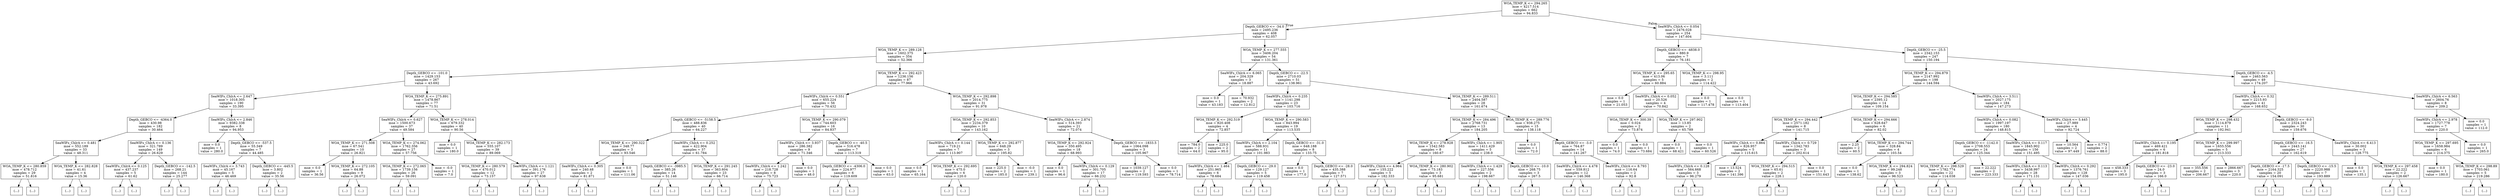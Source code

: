 digraph Tree {
node [shape=box] ;
0 [label="WOA_TEMP_K <= 294.265\nmse = 4217.514\nsamples = 662\nvalue = 94.833"] ;
1 [label="Depth_GEBCO <= -34.0\nmse = 2495.236\nsamples = 408\nvalue = 62.057"] ;
0 -> 1 [labeldistance=2.5, labelangle=45, headlabel="True"] ;
2 [label="WOA_TEMP_K <= 289.128\nmse = 1602.375\nsamples = 354\nvalue = 52.366"] ;
1 -> 2 ;
3 [label="Depth_GEBCO <= -101.0\nmse = 1429.153\nsamples = 267\nvalue = 43.692"] ;
2 -> 3 ;
4 [label="SeaWIFs_ChlrA <= 2.647\nmse = 1018.305\nsamples = 190\nvalue = 33.395"] ;
3 -> 4 ;
5 [label="Depth_GEBCO <= -4364.0\nmse = 430.98\nsamples = 182\nvalue = 30.464"] ;
4 -> 5 ;
6 [label="SeaWIFs_ChlrA <= 0.481\nmse = 552.189\nsamples = 33\nvalue = 48.311"] ;
5 -> 6 ;
7 [label="WOA_TEMP_K <= 280.859\nmse = 478.712\nsamples = 29\nvalue = 51.816"] ;
6 -> 7 ;
8 [label="(...)"] ;
7 -> 8 ;
33 [label="(...)"] ;
7 -> 33 ;
64 [label="WOA_TEMP_K <= 282.828\nmse = 41.61\nsamples = 4\nvalue = 15.36"] ;
6 -> 64 ;
65 [label="(...)"] ;
64 -> 65 ;
68 [label="(...)"] ;
64 -> 68 ;
69 [label="SeaWIFs_ChlrA <= 0.136\nmse = 321.789\nsamples = 149\nvalue = 26.629"] ;
5 -> 69 ;
70 [label="SeaWIFs_ChlrA <= 0.125\nmse = 437.237\nsamples = 5\nvalue = 61.62"] ;
69 -> 70 ;
71 [label="(...)"] ;
70 -> 71 ;
76 [label="(...)"] ;
70 -> 76 ;
79 [label="Depth_GEBCO <= -142.5\nmse = 268.21\nsamples = 144\nvalue = 25.277"] ;
69 -> 79 ;
80 [label="(...)"] ;
79 -> 80 ;
267 [label="(...)"] ;
79 -> 267 ;
294 [label="SeaWIFs_ChlrA <= 2.846\nmse = 9382.338\nsamples = 8\nvalue = 94.953"] ;
4 -> 294 ;
295 [label="mse = 0.0\nsamples = 1\nvalue = 280.0"] ;
294 -> 295 ;
296 [label="Depth_GEBCO <= -537.5\nmse = 55.349\nsamples = 7\nvalue = 44.485"] ;
294 -> 296 ;
297 [label="SeaWIFs_ChlrA <= 3.743\nmse = 45.167\nsamples = 5\nvalue = 46.469"] ;
296 -> 297 ;
298 [label="(...)"] ;
297 -> 298 ;
301 [label="(...)"] ;
297 -> 301 ;
302 [label="Depth_GEBCO <= -445.5\nmse = 3.802\nsamples = 2\nvalue = 35.56"] ;
296 -> 302 ;
303 [label="(...)"] ;
302 -> 303 ;
304 [label="(...)"] ;
302 -> 304 ;
305 [label="WOA_TEMP_K <= 275.891\nmse = 1478.867\nsamples = 77\nvalue = 71.51"] ;
3 -> 305 ;
306 [label="SeaWIFs_ChlrA <= 0.627\nmse = 1500.673\nsamples = 37\nvalue = 49.584"] ;
305 -> 306 ;
307 [label="WOA_TEMP_K <= 271.508\nmse = 67.541\nsamples = 10\nvalue = 26.821"] ;
306 -> 307 ;
308 [label="mse = 0.0\nsamples = 1\nvalue = 36.56"] ;
307 -> 308 ;
309 [label="WOA_TEMP_K <= 272.105\nmse = 64.88\nsamples = 9\nvalue = 26.072"] ;
307 -> 309 ;
310 [label="(...)"] ;
309 -> 310 ;
313 [label="(...)"] ;
309 -> 313 ;
314 [label="WOA_TEMP_K <= 274.062\nmse = 1762.356\nsamples = 27\nvalue = 57.756"] ;
306 -> 314 ;
315 [label="WOA_TEMP_K <= 272.065\nmse = 1739.156\nsamples = 26\nvalue = 59.091"] ;
314 -> 315 ;
316 [label="(...)"] ;
315 -> 316 ;
319 [label="(...)"] ;
315 -> 319 ;
324 [label="mse = -0.0\nsamples = 1\nvalue = 7.0"] ;
314 -> 324 ;
325 [label="WOA_TEMP_K <= 278.014\nmse = 679.332\nsamples = 40\nvalue = 90.56"] ;
305 -> 325 ;
326 [label="mse = 0.0\nsamples = 1\nvalue = 180.0"] ;
325 -> 326 ;
327 [label="WOA_TEMP_K <= 282.173\nmse = 555.107\nsamples = 39\nvalue = 89.069"] ;
325 -> 327 ;
328 [label="WOA_TEMP_K <= 280.579\nmse = 470.012\nsamples = 12\nvalue = 73.157"] ;
327 -> 328 ;
329 [label="(...)"] ;
328 -> 329 ;
334 [label="(...)"] ;
328 -> 334 ;
351 [label="SeaWIFs_ChlrA <= 1.121\nmse = 391.176\nsamples = 27\nvalue = 97.638"] ;
327 -> 351 ;
352 [label="(...)"] ;
351 -> 352 ;
355 [label="(...)"] ;
351 -> 355 ;
382 [label="WOA_TEMP_K <= 292.423\nmse = 1236.156\nsamples = 87\nvalue = 77.966"] ;
2 -> 382 ;
383 [label="SeaWIFs_ChlrA <= 0.551\nmse = 655.224\nsamples = 56\nvalue = 70.432"] ;
382 -> 383 ;
384 [label="Depth_GEBCO <= -5158.5\nmse = 488.836\nsamples = 40\nvalue = 64.227"] ;
383 -> 384 ;
385 [label="WOA_TEMP_K <= 290.322\nmse = 348.77\nsamples = 3\nvalue = 93.546"] ;
384 -> 385 ;
386 [label="SeaWIFs_ChlrA <= 0.305\nmse = 240.48\nsamples = 2\nvalue = 81.871"] ;
385 -> 386 ;
387 [label="(...)"] ;
386 -> 387 ;
388 [label="(...)"] ;
386 -> 388 ;
389 [label="mse = 0.0\nsamples = 1\nvalue = 111.06"] ;
385 -> 389 ;
390 [label="SeaWIFs_ChlrA <= 0.252\nmse = 422.904\nsamples = 37\nvalue = 61.784"] ;
384 -> 390 ;
391 [label="Depth_GEBCO <= -3985.5\nmse = 385.26\nsamples = 14\nvalue = 51.146"] ;
390 -> 391 ;
392 [label="(...)"] ;
391 -> 392 ;
405 [label="(...)"] ;
391 -> 405 ;
414 [label="WOA_TEMP_K <= 291.245\nmse = 363.604\nsamples = 23\nvalue = 66.714"] ;
390 -> 414 ;
415 [label="(...)"] ;
414 -> 415 ;
448 [label="(...)"] ;
414 -> 448 ;
455 [label="WOA_TEMP_K <= 290.079\nmse = 744.603\nsamples = 16\nvalue = 84.837"] ;
383 -> 455 ;
456 [label="SeaWIFs_ChlrA <= 3.937\nmse = 286.382\nsamples = 9\nvalue = 71.346"] ;
455 -> 456 ;
457 [label="SeaWIFs_ChlrA <= 1.242\nmse = 218.728\nsamples = 8\nvalue = 75.723"] ;
456 -> 457 ;
458 [label="(...)"] ;
457 -> 458 ;
459 [label="(...)"] ;
457 -> 459 ;
468 [label="mse = 0.0\nsamples = 1\nvalue = 48.0"] ;
456 -> 468 ;
469 [label="Depth_GEBCO <= -40.5\nmse = 516.478\nsamples = 7\nvalue = 113.319"] ;
455 -> 469 ;
470 [label="Depth_GEBCO <= -4306.0\nmse = 224.977\nsamples = 6\nvalue = 119.609"] ;
469 -> 470 ;
471 [label="(...)"] ;
470 -> 471 ;
472 [label="(...)"] ;
470 -> 472 ;
477 [label="mse = 0.0\nsamples = 1\nvalue = 63.0"] ;
469 -> 477 ;
478 [label="WOA_TEMP_K <= 292.898\nmse = 2014.775\nsamples = 31\nvalue = 91.978"] ;
382 -> 478 ;
479 [label="WOA_TEMP_K <= 292.853\nmse = 2234.379\nsamples = 10\nvalue = 143.162"] ;
478 -> 479 ;
480 [label="SeaWIFs_ChlrA <= 0.144\nmse = 719.21\nsamples = 7\nvalue = 113.907"] ;
479 -> 480 ;
481 [label="mse = 0.0\nsamples = 1\nvalue = 65.164"] ;
480 -> 481 ;
482 [label="WOA_TEMP_K <= 292.695\nmse = 475.0\nsamples = 6\nvalue = 120.0"] ;
480 -> 482 ;
483 [label="(...)"] ;
482 -> 483 ;
486 [label="(...)"] ;
482 -> 486 ;
491 [label="WOA_TEMP_K <= 292.877\nmse = 648.29\nsamples = 3\nvalue = 195.82"] ;
479 -> 491 ;
492 [label="mse = 225.0\nsamples = 2\nvalue = 185.0"] ;
491 -> 492 ;
493 [label="mse = -0.0\nsamples = 1\nvalue = 239.1"] ;
491 -> 493 ;
494 [label="SeaWIFs_ChlrA <= 2.874\nmse = 514.393\nsamples = 21\nvalue = 72.074"] ;
478 -> 494 ;
495 [label="WOA_TEMP_K <= 292.924\nmse = 350.495\nsamples = 18\nvalue = 68.993"] ;
494 -> 495 ;
496 [label="mse = 0.0\nsamples = 1\nvalue = 96.6"] ;
495 -> 496 ;
497 [label="SeaWIFs_ChlrA <= 0.129\nmse = 301.705\nsamples = 17\nvalue = 66.232"] ;
495 -> 497 ;
498 [label="(...)"] ;
497 -> 498 ;
513 [label="(...)"] ;
497 -> 513 ;
526 [label="Depth_GEBCO <= -1833.5\nmse = 1064.098\nsamples = 3\nvalue = 105.967"] ;
494 -> 526 ;
527 [label="mse = 1039.127\nsamples = 2\nvalue = 119.593"] ;
526 -> 527 ;
528 [label="mse = 0.0\nsamples = 1\nvalue = 78.714"] ;
526 -> 528 ;
529 [label="WOA_TEMP_K <= 277.555\nmse = 3406.204\nsamples = 54\nvalue = 131.361"] ;
1 -> 529 ;
530 [label="SeaWIFs_ChlrA <= 6.065\nmse = 204.329\nsamples = 3\nvalue = 18.887"] ;
529 -> 530 ;
531 [label="mse = 0.0\nsamples = 1\nvalue = 43.183"] ;
530 -> 531 ;
532 [label="mse = 70.932\nsamples = 2\nvalue = 12.812"] ;
530 -> 532 ;
533 [label="Depth_GEBCO <= -22.5\nmse = 2710.03\nsamples = 51\nvalue = 138.961"] ;
529 -> 533 ;
534 [label="SeaWIFs_ChlrA <= 0.235\nmse = 1141.298\nsamples = 23\nvalue = 103.716"] ;
533 -> 534 ;
535 [label="WOA_TEMP_K <= 292.519\nmse = 820.408\nsamples = 4\nvalue = 72.857"] ;
534 -> 535 ;
536 [label="mse = 784.0\nsamples = 2\nvalue = 64.0"] ;
535 -> 536 ;
537 [label="mse = 225.0\nsamples = 2\nvalue = 95.0"] ;
535 -> 537 ;
538 [label="WOA_TEMP_K <= 290.583\nmse = 843.994\nsamples = 19\nvalue = 113.535"] ;
534 -> 538 ;
539 [label="SeaWIFs_ChlrA <= 2.104\nmse = 588.931\nsamples = 11\nvalue = 101.983"] ;
538 -> 539 ;
540 [label="SeaWIFs_ChlrA <= 1.464\nmse = 251.965\nsamples = 6\nvalue = 78.684"] ;
539 -> 540 ;
541 [label="(...)"] ;
540 -> 541 ;
546 [label="(...)"] ;
540 -> 546 ;
551 [label="Depth_GEBCO <= -29.0\nmse = 129.127\nsamples = 5\nvalue = 119.458"] ;
539 -> 551 ;
552 [label="(...)"] ;
551 -> 552 ;
555 [label="(...)"] ;
551 -> 555 ;
560 [label="Depth_GEBCO <= -31.0\nmse = 648.188\nsamples = 8\nvalue = 133.75"] ;
538 -> 560 ;
561 [label="mse = 0.0\nsamples = 1\nvalue = 177.0"] ;
560 -> 561 ;
562 [label="Depth_GEBCO <= -28.0\nmse = 435.388\nsamples = 7\nvalue = 127.571"] ;
560 -> 562 ;
563 [label="(...)"] ;
562 -> 563 ;
564 [label="(...)"] ;
562 -> 564 ;
569 [label="WOA_TEMP_K <= 289.511\nmse = 2404.587\nsamples = 28\nvalue = 161.674"] ;
533 -> 569 ;
570 [label="WOA_TEMP_K <= 284.496\nmse = 2768.731\nsamples = 13\nvalue = 184.205"] ;
569 -> 570 ;
571 [label="WOA_TEMP_K <= 278.928\nmse = 1542.583\nsamples = 8\nvalue = 160.67"] ;
570 -> 571 ;
572 [label="SeaWIFs_ChlrA <= 4.964\nmse = 155.222\nsamples = 5\nvalue = 182.333"] ;
571 -> 572 ;
573 [label="(...)"] ;
572 -> 573 ;
578 [label="(...)"] ;
572 -> 578 ;
581 [label="WOA_TEMP_K <= 280.902\nmse = 73.183\nsamples = 3\nvalue = 95.681"] ;
571 -> 581 ;
582 [label="(...)"] ;
581 -> 582 ;
585 [label="(...)"] ;
581 -> 585 ;
586 [label="SeaWIFs_ChlrA <= 1.905\nmse = 1411.429\nsamples = 5\nvalue = 238.0"] ;
570 -> 586 ;
587 [label="SeaWIFs_ChlrA <= 1.429\nmse = 227.556\nsamples = 2\nvalue = 198.667"] ;
586 -> 587 ;
588 [label="(...)"] ;
587 -> 588 ;
589 [label="(...)"] ;
587 -> 589 ;
590 [label="Depth_GEBCO <= -10.0\nmse = 268.75\nsamples = 3\nvalue = 267.5"] ;
586 -> 590 ;
591 [label="(...)"] ;
590 -> 591 ;
592 [label="(...)"] ;
590 -> 592 ;
593 [label="WOA_TEMP_K <= 289.776\nmse = 938.275\nsamples = 15\nvalue = 138.118"] ;
569 -> 593 ;
594 [label="mse = 0.0\nsamples = 1\nvalue = 72.0"] ;
593 -> 594 ;
595 [label="Depth_GEBCO <= -3.0\nmse = 764.87\nsamples = 14\nvalue = 141.267"] ;
593 -> 595 ;
596 [label="SeaWIFs_ChlrA <= 4.478\nmse = 559.812\nsamples = 12\nvalue = 146.368"] ;
595 -> 596 ;
597 [label="(...)"] ;
596 -> 597 ;
608 [label="(...)"] ;
596 -> 608 ;
619 [label="SeaWIFs_ChlrA <= 8.793\nmse = 116.64\nsamples = 2\nvalue = 92.8"] ;
595 -> 619 ;
620 [label="(...)"] ;
619 -> 620 ;
621 [label="(...)"] ;
619 -> 621 ;
622 [label="SeaWIFs_ChlrA <= 0.054\nmse = 2476.028\nsamples = 254\nvalue = 147.604"] ;
0 -> 622 [labeldistance=2.5, labelangle=-45, headlabel="False"] ;
623 [label="Depth_GEBCO <= -4838.0\nmse = 880.9\nsamples = 7\nvalue = 76.181"] ;
622 -> 623 ;
624 [label="WOA_TEMP_K <= 295.65\nmse = 413.06\nsamples = 5\nvalue = 60.884"] ;
623 -> 624 ;
625 [label="mse = 0.0\nsamples = 1\nvalue = 21.053"] ;
624 -> 625 ;
626 [label="SeaWIFs_ChlrA <= 0.052\nmse = 20.526\nsamples = 4\nvalue = 70.842"] ;
624 -> 626 ;
627 [label="WOA_TEMP_K <= 300.39\nmse = 0.024\nsamples = 2\nvalue = 73.874"] ;
626 -> 627 ;
628 [label="mse = 0.0\nsamples = 1\nvalue = 74.0"] ;
627 -> 628 ;
629 [label="mse = 0.0\nsamples = 1\nvalue = 73.684"] ;
627 -> 629 ;
630 [label="WOA_TEMP_K <= 297.902\nmse = 13.85\nsamples = 2\nvalue = 65.789"] ;
626 -> 630 ;
631 [label="mse = 0.0\nsamples = 1\nvalue = 68.421"] ;
630 -> 631 ;
632 [label="mse = 0.0\nsamples = 1\nvalue = 60.526"] ;
630 -> 632 ;
633 [label="WOA_TEMP_K <= 298.95\nmse = 3.111\nsamples = 2\nvalue = 114.422"] ;
623 -> 633 ;
634 [label="mse = 0.0\nsamples = 1\nvalue = 117.478"] ;
633 -> 634 ;
635 [label="mse = 0.0\nsamples = 1\nvalue = 113.404"] ;
633 -> 635 ;
636 [label="Depth_GEBCO <= -25.5\nmse = 2342.153\nsamples = 247\nvalue = 150.194"] ;
622 -> 636 ;
637 [label="WOA_TEMP_K <= 294.879\nmse = 2147.992\nsamples = 198\nvalue = 144.594"] ;
636 -> 637 ;
638 [label="WOA_TEMP_K <= 294.585\nmse = 2395.12\nsamples = 14\nvalue = 109.154"] ;
637 -> 638 ;
639 [label="WOA_TEMP_K <= 294.442\nmse = 2571.182\nsamples = 8\nvalue = 141.715"] ;
638 -> 639 ;
640 [label="SeaWIFs_ChlrA <= 0.864\nmse = 826.957\nsamples = 5\nvalue = 115.615"] ;
639 -> 640 ;
641 [label="SeaWIFs_ChlrA <= 0.128\nmse = 564.668\nsamples = 3\nvalue = 96.279"] ;
640 -> 641 ;
642 [label="(...)"] ;
641 -> 642 ;
645 [label="(...)"] ;
641 -> 645 ;
646 [label="mse = 13.524\nsamples = 2\nvalue = 141.396"] ;
640 -> 646 ;
647 [label="SeaWIFs_ChlrA <= 0.729\nmse = 1342.783\nsamples = 3\nvalue = 202.614"] ;
639 -> 647 ;
648 [label="WOA_TEMP_K <= 294.515\nmse = 65.61\nsamples = 2\nvalue = 228.1"] ;
647 -> 648 ;
649 [label="(...)"] ;
648 -> 649 ;
650 [label="(...)"] ;
648 -> 650 ;
651 [label="mse = 0.0\nsamples = 1\nvalue = 151.643"] ;
647 -> 651 ;
652 [label="WOA_TEMP_K <= 294.666\nmse = 628.647\nsamples = 6\nvalue = 82.02"] ;
638 -> 652 ;
653 [label="mse = 2.25\nsamples = 2\nvalue = 60.5"] ;
652 -> 653 ;
654 [label="WOA_TEMP_K <= 294.744\nmse = 328.84\nsamples = 4\nvalue = 103.54"] ;
652 -> 654 ;
655 [label="mse = 0.0\nsamples = 1\nvalue = 138.62"] ;
654 -> 655 ;
656 [label="WOA_TEMP_K <= 294.824\nmse = 99.248\nsamples = 3\nvalue = 96.523"] ;
654 -> 656 ;
657 [label="(...)"] ;
656 -> 657 ;
660 [label="(...)"] ;
656 -> 660 ;
661 [label="SeaWIFs_ChlrA <= 3.511\nmse = 2027.175\nsamples = 184\nvalue = 147.273"] ;
637 -> 661 ;
662 [label="SeaWIFs_ChlrA <= 0.082\nmse = 1997.197\nsamples = 180\nvalue = 148.815"] ;
661 -> 662 ;
663 [label="Depth_GEBCO <= -1142.0\nmse = 2708.553\nsamples = 24\nvalue = 125.344"] ;
662 -> 663 ;
664 [label="WOA_TEMP_K <= 298.529\nmse = 1782.774\nsamples = 22\nvalue = 114.038"] ;
663 -> 664 ;
665 [label="(...)"] ;
664 -> 665 ;
686 [label="(...)"] ;
664 -> 686 ;
705 [label="mse = 22.222\nsamples = 2\nvalue = 223.333"] ;
663 -> 705 ;
706 [label="SeaWIFs_ChlrA <= 0.117\nmse = 1845.902\nsamples = 156\nvalue = 151.495"] ;
662 -> 706 ;
707 [label="SeaWIFs_ChlrA <= 0.113\nmse = 3438.997\nsamples = 28\nvalue = 171.131"] ;
706 -> 707 ;
708 [label="(...)"] ;
707 -> 708 ;
749 [label="(...)"] ;
707 -> 749 ;
756 [label="SeaWIFs_ChlrA <= 0.292\nmse = 1376.761\nsamples = 128\nvalue = 147.036"] ;
706 -> 756 ;
757 [label="(...)"] ;
756 -> 757 ;
848 [label="(...)"] ;
756 -> 848 ;
963 [label="SeaWIFs_ChlrA <= 5.445\nmse = 27.989\nsamples = 4\nvalue = 92.724"] ;
661 -> 963 ;
964 [label="mse = 10.564\nsamples = 2\nvalue = 97.449"] ;
963 -> 964 ;
965 [label="mse = 0.774\nsamples = 2\nvalue = 88.0"] ;
963 -> 965 ;
966 [label="Depth_GEBCO <= -4.5\nmse = 2463.563\nsamples = 49\nvalue = 174.207"] ;
636 -> 966 ;
967 [label="SeaWIFs_ChlrA <= 0.32\nmse = 2215.93\nsamples = 41\nvalue = 168.652"] ;
966 -> 967 ;
968 [label="WOA_TEMP_K <= 298.432\nmse = 1114.879\nsamples = 11\nvalue = 192.941"] ;
967 -> 968 ;
969 [label="SeaWIFs_ChlrA <= 0.195\nmse = 469.421\nsamples = 6\nvalue = 181.818"] ;
968 -> 969 ;
970 [label="mse = 458.333\nsamples = 3\nvalue = 195.0"] ;
969 -> 970 ;
971 [label="Depth_GEBCO <= -23.0\nmse = 24.0\nsamples = 3\nvalue = 166.0"] ;
969 -> 971 ;
972 [label="(...)"] ;
971 -> 972 ;
973 [label="(...)"] ;
971 -> 973 ;
974 [label="WOA_TEMP_K <= 299.997\nmse = 1655.556\nsamples = 5\nvalue = 213.333"] ;
968 -> 974 ;
975 [label="mse = 355.556\nsamples = 2\nvalue = 206.667"] ;
974 -> 975 ;
976 [label="mse = 2866.667\nsamples = 3\nvalue = 220.0"] ;
974 -> 976 ;
977 [label="Depth_GEBCO <= -9.0\nmse = 2324.243\nsamples = 30\nvalue = 159.676"] ;
967 -> 977 ;
978 [label="Depth_GEBCO <= -16.5\nmse = 2443.141\nsamples = 27\nvalue = 162.619"] ;
977 -> 978 ;
979 [label="Depth_GEBCO <= -17.5\nmse = 2164.325\nsamples = 20\nvalue = 154.091"] ;
978 -> 979 ;
980 [label="(...)"] ;
979 -> 980 ;
995 [label="(...)"] ;
979 -> 995 ;
996 [label="Depth_GEBCO <= -15.5\nmse = 2220.988\nsamples = 7\nvalue = 193.889"] ;
978 -> 996 ;
997 [label="(...)"] ;
996 -> 997 ;
998 [label="(...)"] ;
996 -> 998 ;
1003 [label="SeaWIFs_ChlrA <= 6.413\nmse = 30.002\nsamples = 3\nvalue = 128.775"] ;
977 -> 1003 ;
1004 [label="mse = 0.0\nsamples = 1\nvalue = 135.1"] ;
1003 -> 1004 ;
1005 [label="WOA_TEMP_K <= 297.458\nmse = 22.222\nsamples = 2\nvalue = 126.667"] ;
1003 -> 1005 ;
1006 [label="(...)"] ;
1005 -> 1006 ;
1007 [label="(...)"] ;
1005 -> 1007 ;
1008 [label="SeaWIFs_ChlrA <= 6.563\nmse = 2604.76\nsamples = 8\nvalue = 209.2"] ;
966 -> 1008 ;
1009 [label="SeaWIFs_ChlrA <= 2.978\nmse = 1727.778\nsamples = 7\nvalue = 220.0"] ;
1008 -> 1009 ;
1010 [label="WOA_TEMP_K <= 297.695\nmse = 1658.984\nsamples = 6\nvalue = 214.375"] ;
1009 -> 1010 ;
1011 [label="mse = 0.0\nsamples = 1\nvalue = 180.0"] ;
1010 -> 1011 ;
1012 [label="WOA_TEMP_K <= 298.89\nmse = 1703.061\nsamples = 5\nvalue = 219.286"] ;
1010 -> 1012 ;
1013 [label="(...)"] ;
1012 -> 1013 ;
1014 [label="(...)"] ;
1012 -> 1014 ;
1019 [label="mse = 0.0\nsamples = 1\nvalue = 265.0"] ;
1009 -> 1019 ;
1020 [label="mse = 0.0\nsamples = 1\nvalue = 112.0"] ;
1008 -> 1020 ;
}